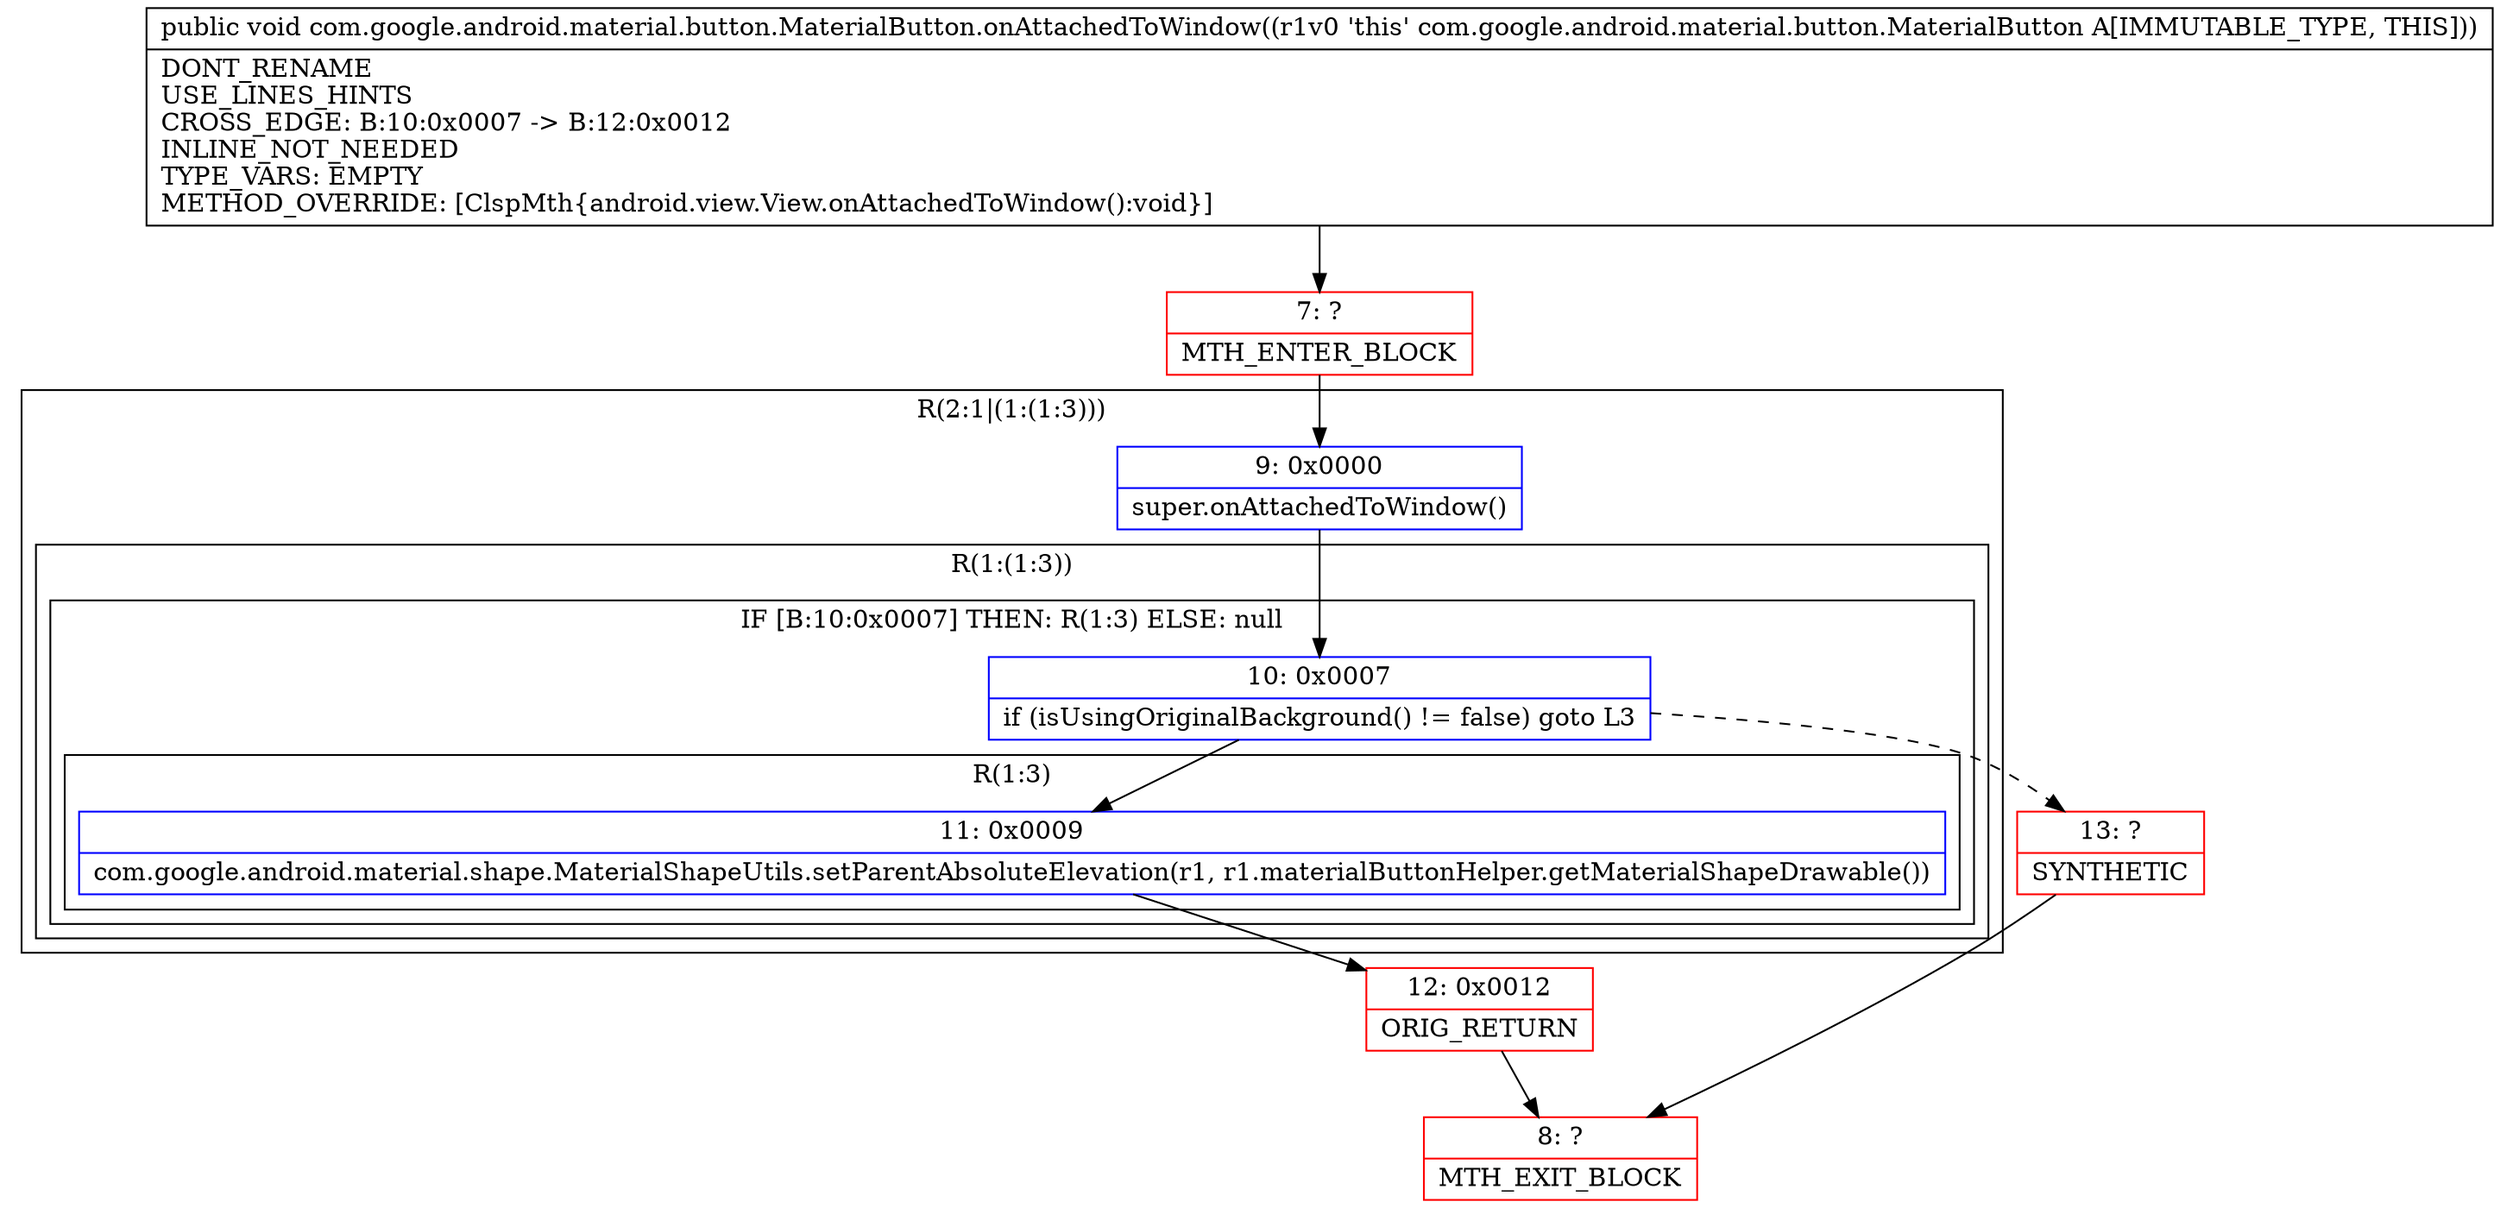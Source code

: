 digraph "CFG forcom.google.android.material.button.MaterialButton.onAttachedToWindow()V" {
subgraph cluster_Region_22625336 {
label = "R(2:1|(1:(1:3)))";
node [shape=record,color=blue];
Node_9 [shape=record,label="{9\:\ 0x0000|super.onAttachedToWindow()\l}"];
subgraph cluster_Region_1168306488 {
label = "R(1:(1:3))";
node [shape=record,color=blue];
subgraph cluster_IfRegion_1146249403 {
label = "IF [B:10:0x0007] THEN: R(1:3) ELSE: null";
node [shape=record,color=blue];
Node_10 [shape=record,label="{10\:\ 0x0007|if (isUsingOriginalBackground() != false) goto L3\l}"];
subgraph cluster_Region_92543763 {
label = "R(1:3)";
node [shape=record,color=blue];
Node_11 [shape=record,label="{11\:\ 0x0009|com.google.android.material.shape.MaterialShapeUtils.setParentAbsoluteElevation(r1, r1.materialButtonHelper.getMaterialShapeDrawable())\l}"];
}
}
}
}
Node_7 [shape=record,color=red,label="{7\:\ ?|MTH_ENTER_BLOCK\l}"];
Node_12 [shape=record,color=red,label="{12\:\ 0x0012|ORIG_RETURN\l}"];
Node_8 [shape=record,color=red,label="{8\:\ ?|MTH_EXIT_BLOCK\l}"];
Node_13 [shape=record,color=red,label="{13\:\ ?|SYNTHETIC\l}"];
MethodNode[shape=record,label="{public void com.google.android.material.button.MaterialButton.onAttachedToWindow((r1v0 'this' com.google.android.material.button.MaterialButton A[IMMUTABLE_TYPE, THIS]))  | DONT_RENAME\lUSE_LINES_HINTS\lCROSS_EDGE: B:10:0x0007 \-\> B:12:0x0012\lINLINE_NOT_NEEDED\lTYPE_VARS: EMPTY\lMETHOD_OVERRIDE: [ClspMth\{android.view.View.onAttachedToWindow():void\}]\l}"];
MethodNode -> Node_7;Node_9 -> Node_10;
Node_10 -> Node_11;
Node_10 -> Node_13[style=dashed];
Node_11 -> Node_12;
Node_7 -> Node_9;
Node_12 -> Node_8;
Node_13 -> Node_8;
}

